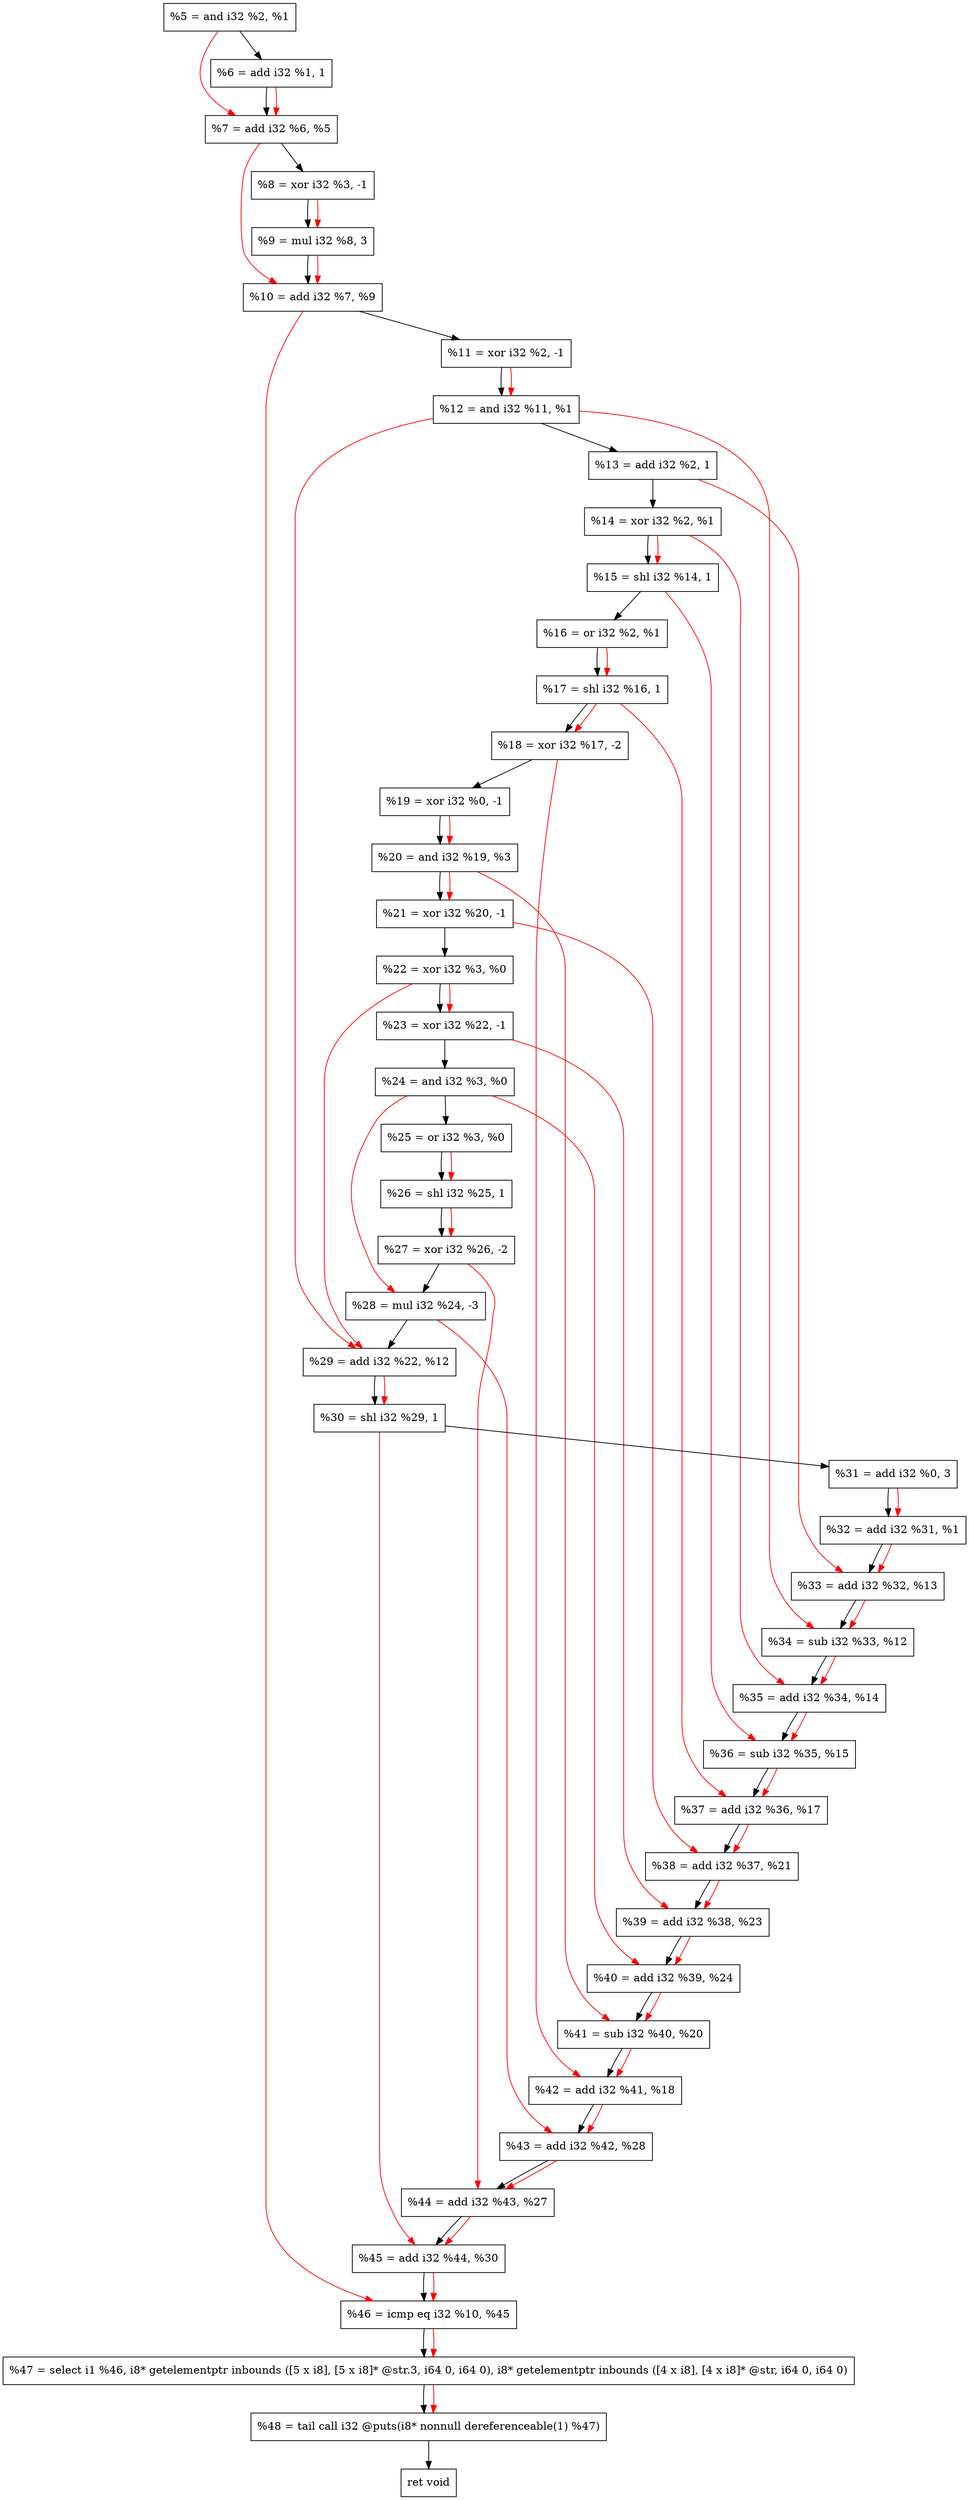 digraph "DFG for'crackme' function" {
	Node0x679b60[shape=record, label="  %5 = and i32 %2, %1"];
	Node0x67a1e0[shape=record, label="  %6 = add i32 %1, 1"];
	Node0x67a250[shape=record, label="  %7 = add i32 %6, %5"];
	Node0x67a2f0[shape=record, label="  %8 = xor i32 %3, -1"];
	Node0x67a390[shape=record, label="  %9 = mul i32 %8, 3"];
	Node0x67a400[shape=record, label="  %10 = add i32 %7, %9"];
	Node0x67a470[shape=record, label="  %11 = xor i32 %2, -1"];
	Node0x67a4e0[shape=record, label="  %12 = and i32 %11, %1"];
	Node0x67a550[shape=record, label="  %13 = add i32 %2, 1"];
	Node0x67a5c0[shape=record, label="  %14 = xor i32 %2, %1"];
	Node0x67a630[shape=record, label="  %15 = shl i32 %14, 1"];
	Node0x67a6a0[shape=record, label="  %16 = or i32 %2, %1"];
	Node0x67a710[shape=record, label="  %17 = shl i32 %16, 1"];
	Node0x67a7b0[shape=record, label="  %18 = xor i32 %17, -2"];
	Node0x67a820[shape=record, label="  %19 = xor i32 %0, -1"];
	Node0x67a890[shape=record, label="  %20 = and i32 %19, %3"];
	Node0x67a900[shape=record, label="  %21 = xor i32 %20, -1"];
	Node0x67a970[shape=record, label="  %22 = xor i32 %3, %0"];
	Node0x67a9e0[shape=record, label="  %23 = xor i32 %22, -1"];
	Node0x67aa50[shape=record, label="  %24 = and i32 %3, %0"];
	Node0x67aac0[shape=record, label="  %25 = or i32 %3, %0"];
	Node0x67ab30[shape=record, label="  %26 = shl i32 %25, 1"];
	Node0x67aba0[shape=record, label="  %27 = xor i32 %26, -2"];
	Node0x67ac40[shape=record, label="  %28 = mul i32 %24, -3"];
	Node0x67acb0[shape=record, label="  %29 = add i32 %22, %12"];
	Node0x67ad20[shape=record, label="  %30 = shl i32 %29, 1"];
	Node0x67ad90[shape=record, label="  %31 = add i32 %0, 3"];
	Node0x67ae00[shape=record, label="  %32 = add i32 %31, %1"];
	Node0x67b080[shape=record, label="  %33 = add i32 %32, %13"];
	Node0x67b0f0[shape=record, label="  %34 = sub i32 %33, %12"];
	Node0x67b160[shape=record, label="  %35 = add i32 %34, %14"];
	Node0x67b1d0[shape=record, label="  %36 = sub i32 %35, %15"];
	Node0x67b240[shape=record, label="  %37 = add i32 %36, %17"];
	Node0x67b2b0[shape=record, label="  %38 = add i32 %37, %21"];
	Node0x67b320[shape=record, label="  %39 = add i32 %38, %23"];
	Node0x67b390[shape=record, label="  %40 = add i32 %39, %24"];
	Node0x67b400[shape=record, label="  %41 = sub i32 %40, %20"];
	Node0x67b470[shape=record, label="  %42 = add i32 %41, %18"];
	Node0x67b4e0[shape=record, label="  %43 = add i32 %42, %28"];
	Node0x67b550[shape=record, label="  %44 = add i32 %43, %27"];
	Node0x67b5c0[shape=record, label="  %45 = add i32 %44, %30"];
	Node0x67b630[shape=record, label="  %46 = icmp eq i32 %10, %45"];
	Node0x61a268[shape=record, label="  %47 = select i1 %46, i8* getelementptr inbounds ([5 x i8], [5 x i8]* @str.3, i64 0, i64 0), i8* getelementptr inbounds ([4 x i8], [4 x i8]* @str, i64 0, i64 0)"];
	Node0x67bad0[shape=record, label="  %48 = tail call i32 @puts(i8* nonnull dereferenceable(1) %47)"];
	Node0x67bb20[shape=record, label="  ret void"];
	Node0x679b60 -> Node0x67a1e0;
	Node0x67a1e0 -> Node0x67a250;
	Node0x67a250 -> Node0x67a2f0;
	Node0x67a2f0 -> Node0x67a390;
	Node0x67a390 -> Node0x67a400;
	Node0x67a400 -> Node0x67a470;
	Node0x67a470 -> Node0x67a4e0;
	Node0x67a4e0 -> Node0x67a550;
	Node0x67a550 -> Node0x67a5c0;
	Node0x67a5c0 -> Node0x67a630;
	Node0x67a630 -> Node0x67a6a0;
	Node0x67a6a0 -> Node0x67a710;
	Node0x67a710 -> Node0x67a7b0;
	Node0x67a7b0 -> Node0x67a820;
	Node0x67a820 -> Node0x67a890;
	Node0x67a890 -> Node0x67a900;
	Node0x67a900 -> Node0x67a970;
	Node0x67a970 -> Node0x67a9e0;
	Node0x67a9e0 -> Node0x67aa50;
	Node0x67aa50 -> Node0x67aac0;
	Node0x67aac0 -> Node0x67ab30;
	Node0x67ab30 -> Node0x67aba0;
	Node0x67aba0 -> Node0x67ac40;
	Node0x67ac40 -> Node0x67acb0;
	Node0x67acb0 -> Node0x67ad20;
	Node0x67ad20 -> Node0x67ad90;
	Node0x67ad90 -> Node0x67ae00;
	Node0x67ae00 -> Node0x67b080;
	Node0x67b080 -> Node0x67b0f0;
	Node0x67b0f0 -> Node0x67b160;
	Node0x67b160 -> Node0x67b1d0;
	Node0x67b1d0 -> Node0x67b240;
	Node0x67b240 -> Node0x67b2b0;
	Node0x67b2b0 -> Node0x67b320;
	Node0x67b320 -> Node0x67b390;
	Node0x67b390 -> Node0x67b400;
	Node0x67b400 -> Node0x67b470;
	Node0x67b470 -> Node0x67b4e0;
	Node0x67b4e0 -> Node0x67b550;
	Node0x67b550 -> Node0x67b5c0;
	Node0x67b5c0 -> Node0x67b630;
	Node0x67b630 -> Node0x61a268;
	Node0x61a268 -> Node0x67bad0;
	Node0x67bad0 -> Node0x67bb20;
edge [color=red]
	Node0x67a1e0 -> Node0x67a250;
	Node0x679b60 -> Node0x67a250;
	Node0x67a2f0 -> Node0x67a390;
	Node0x67a250 -> Node0x67a400;
	Node0x67a390 -> Node0x67a400;
	Node0x67a470 -> Node0x67a4e0;
	Node0x67a5c0 -> Node0x67a630;
	Node0x67a6a0 -> Node0x67a710;
	Node0x67a710 -> Node0x67a7b0;
	Node0x67a820 -> Node0x67a890;
	Node0x67a890 -> Node0x67a900;
	Node0x67a970 -> Node0x67a9e0;
	Node0x67aac0 -> Node0x67ab30;
	Node0x67ab30 -> Node0x67aba0;
	Node0x67aa50 -> Node0x67ac40;
	Node0x67a970 -> Node0x67acb0;
	Node0x67a4e0 -> Node0x67acb0;
	Node0x67acb0 -> Node0x67ad20;
	Node0x67ad90 -> Node0x67ae00;
	Node0x67ae00 -> Node0x67b080;
	Node0x67a550 -> Node0x67b080;
	Node0x67b080 -> Node0x67b0f0;
	Node0x67a4e0 -> Node0x67b0f0;
	Node0x67b0f0 -> Node0x67b160;
	Node0x67a5c0 -> Node0x67b160;
	Node0x67b160 -> Node0x67b1d0;
	Node0x67a630 -> Node0x67b1d0;
	Node0x67b1d0 -> Node0x67b240;
	Node0x67a710 -> Node0x67b240;
	Node0x67b240 -> Node0x67b2b0;
	Node0x67a900 -> Node0x67b2b0;
	Node0x67b2b0 -> Node0x67b320;
	Node0x67a9e0 -> Node0x67b320;
	Node0x67b320 -> Node0x67b390;
	Node0x67aa50 -> Node0x67b390;
	Node0x67b390 -> Node0x67b400;
	Node0x67a890 -> Node0x67b400;
	Node0x67b400 -> Node0x67b470;
	Node0x67a7b0 -> Node0x67b470;
	Node0x67b470 -> Node0x67b4e0;
	Node0x67ac40 -> Node0x67b4e0;
	Node0x67b4e0 -> Node0x67b550;
	Node0x67aba0 -> Node0x67b550;
	Node0x67b550 -> Node0x67b5c0;
	Node0x67ad20 -> Node0x67b5c0;
	Node0x67a400 -> Node0x67b630;
	Node0x67b5c0 -> Node0x67b630;
	Node0x67b630 -> Node0x61a268;
	Node0x61a268 -> Node0x67bad0;
}
